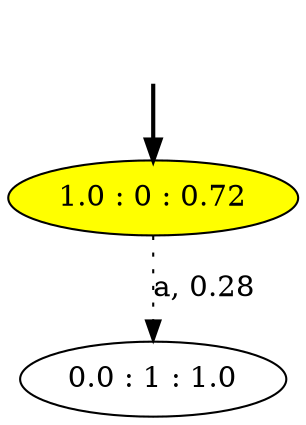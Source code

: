 // PFA
digraph {
	0 [label="1.0 : 0 : 0.72" fillcolor=yellow style=filled]
	1 [label="0.0 : 1 : 1.0"]
	0 -> 1 [label="a, 0.28" style=dotted]
	node [shape=none]
	""
	"" -> 0 [style=bold]
}
